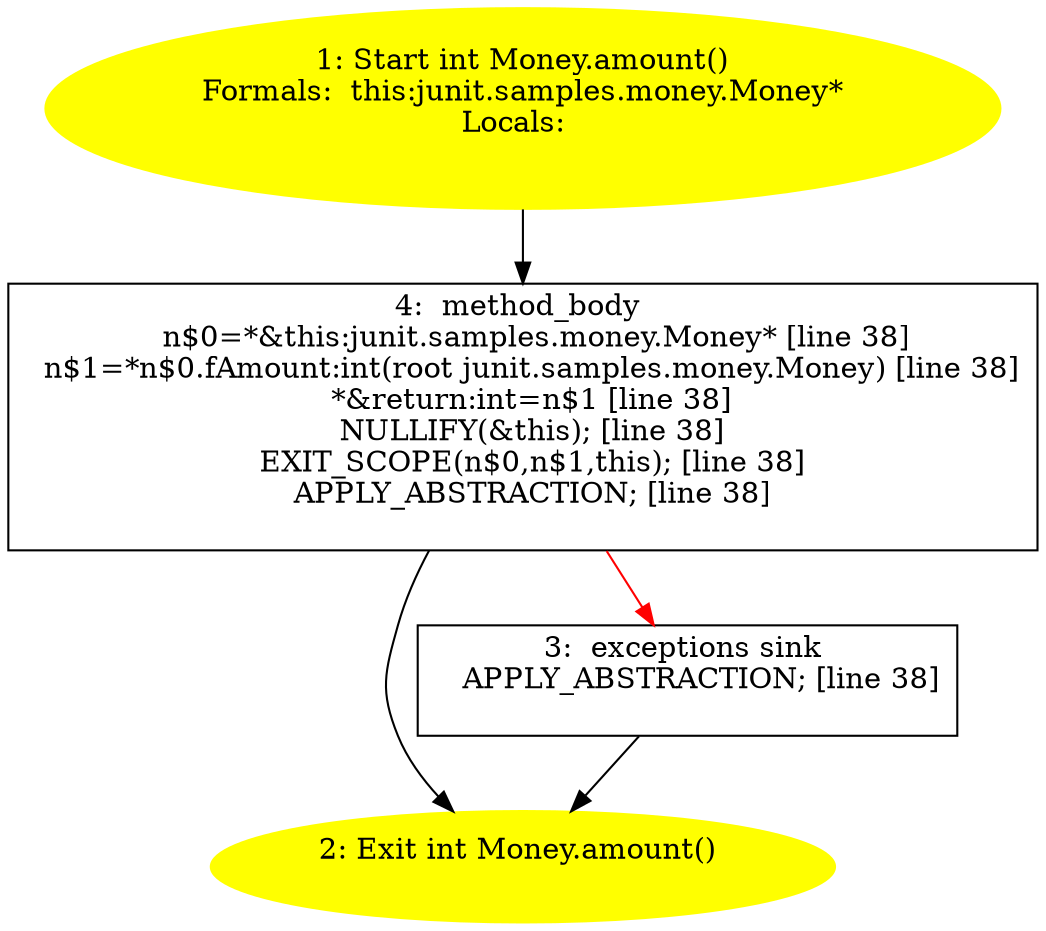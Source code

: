 /* @generated */
digraph cfg {
"junit.samples.money.Money.amount():int.7fd0f6ee196b9642a2bd78a2cb2bfa47_1" [label="1: Start int Money.amount()\nFormals:  this:junit.samples.money.Money*\nLocals:  \n  " color=yellow style=filled]
	

	 "junit.samples.money.Money.amount():int.7fd0f6ee196b9642a2bd78a2cb2bfa47_1" -> "junit.samples.money.Money.amount():int.7fd0f6ee196b9642a2bd78a2cb2bfa47_4" ;
"junit.samples.money.Money.amount():int.7fd0f6ee196b9642a2bd78a2cb2bfa47_2" [label="2: Exit int Money.amount() \n  " color=yellow style=filled]
	

"junit.samples.money.Money.amount():int.7fd0f6ee196b9642a2bd78a2cb2bfa47_3" [label="3:  exceptions sink \n   APPLY_ABSTRACTION; [line 38]\n " shape="box"]
	

	 "junit.samples.money.Money.amount():int.7fd0f6ee196b9642a2bd78a2cb2bfa47_3" -> "junit.samples.money.Money.amount():int.7fd0f6ee196b9642a2bd78a2cb2bfa47_2" ;
"junit.samples.money.Money.amount():int.7fd0f6ee196b9642a2bd78a2cb2bfa47_4" [label="4:  method_body \n   n$0=*&this:junit.samples.money.Money* [line 38]\n  n$1=*n$0.fAmount:int(root junit.samples.money.Money) [line 38]\n  *&return:int=n$1 [line 38]\n  NULLIFY(&this); [line 38]\n  EXIT_SCOPE(n$0,n$1,this); [line 38]\n  APPLY_ABSTRACTION; [line 38]\n " shape="box"]
	

	 "junit.samples.money.Money.amount():int.7fd0f6ee196b9642a2bd78a2cb2bfa47_4" -> "junit.samples.money.Money.amount():int.7fd0f6ee196b9642a2bd78a2cb2bfa47_2" ;
	 "junit.samples.money.Money.amount():int.7fd0f6ee196b9642a2bd78a2cb2bfa47_4" -> "junit.samples.money.Money.amount():int.7fd0f6ee196b9642a2bd78a2cb2bfa47_3" [color="red" ];
}
